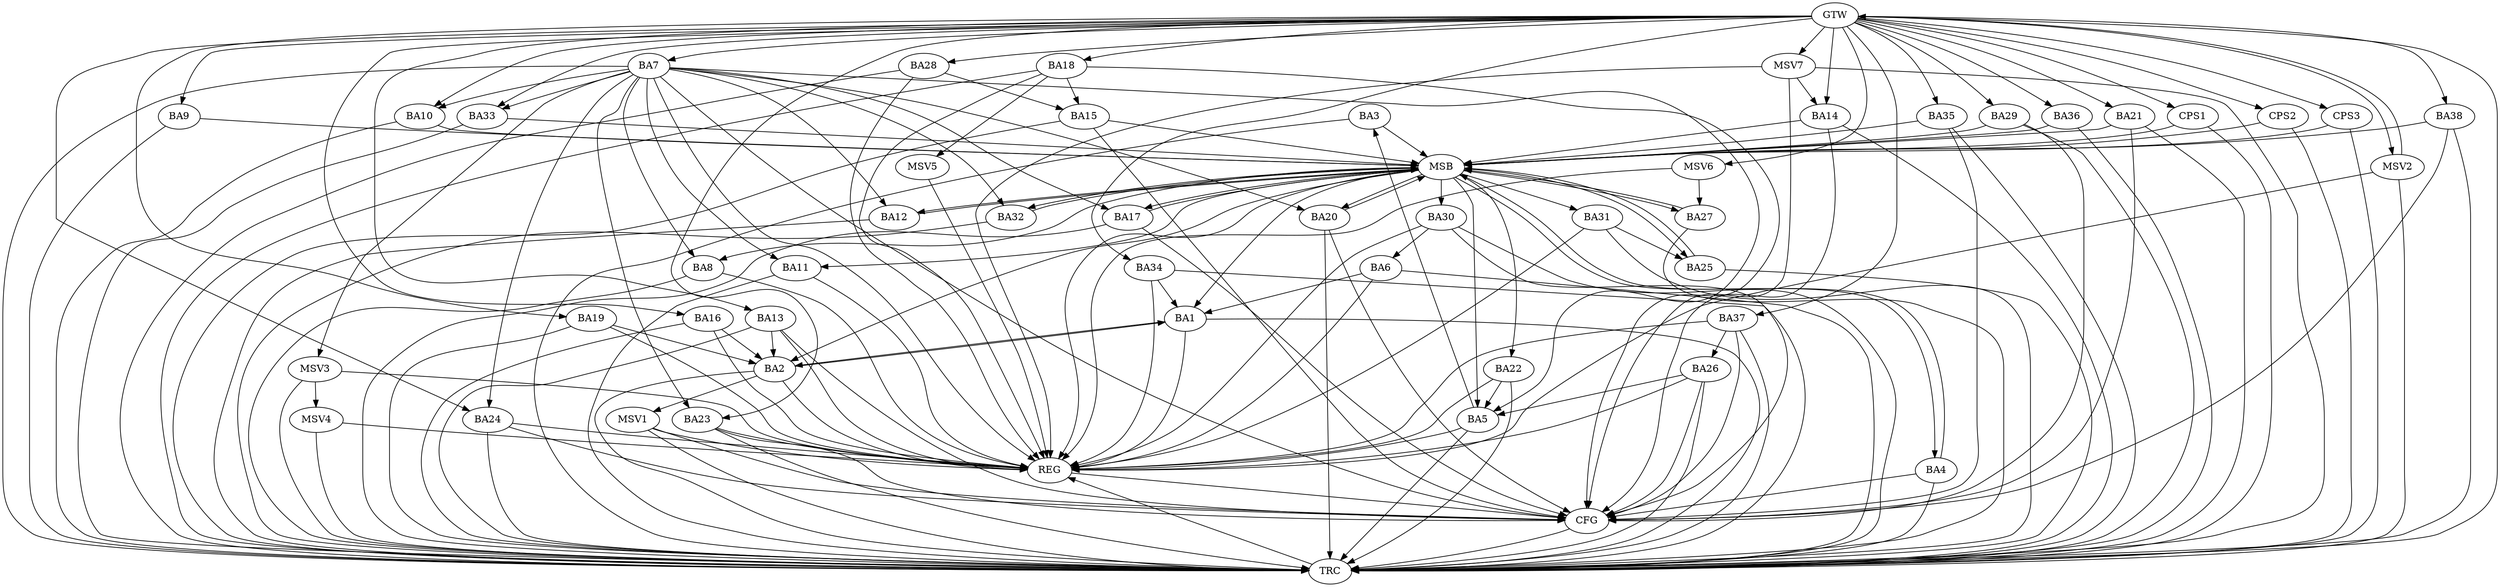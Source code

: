 strict digraph G {
  BA1 [ label="BA1" ];
  BA2 [ label="BA2" ];
  BA3 [ label="BA3" ];
  BA4 [ label="BA4" ];
  BA5 [ label="BA5" ];
  BA6 [ label="BA6" ];
  BA7 [ label="BA7" ];
  BA8 [ label="BA8" ];
  BA9 [ label="BA9" ];
  BA10 [ label="BA10" ];
  BA11 [ label="BA11" ];
  BA12 [ label="BA12" ];
  BA13 [ label="BA13" ];
  BA14 [ label="BA14" ];
  BA15 [ label="BA15" ];
  BA16 [ label="BA16" ];
  BA17 [ label="BA17" ];
  BA18 [ label="BA18" ];
  BA19 [ label="BA19" ];
  BA20 [ label="BA20" ];
  BA21 [ label="BA21" ];
  BA22 [ label="BA22" ];
  BA23 [ label="BA23" ];
  BA24 [ label="BA24" ];
  BA25 [ label="BA25" ];
  BA26 [ label="BA26" ];
  BA27 [ label="BA27" ];
  BA28 [ label="BA28" ];
  BA29 [ label="BA29" ];
  BA30 [ label="BA30" ];
  BA31 [ label="BA31" ];
  BA32 [ label="BA32" ];
  BA33 [ label="BA33" ];
  BA34 [ label="BA34" ];
  BA35 [ label="BA35" ];
  BA36 [ label="BA36" ];
  BA37 [ label="BA37" ];
  BA38 [ label="BA38" ];
  CPS1 [ label="CPS1" ];
  CPS2 [ label="CPS2" ];
  CPS3 [ label="CPS3" ];
  GTW [ label="GTW" ];
  REG [ label="REG" ];
  MSB [ label="MSB" ];
  CFG [ label="CFG" ];
  TRC [ label="TRC" ];
  MSV1 [ label="MSV1" ];
  MSV2 [ label="MSV2" ];
  MSV3 [ label="MSV3" ];
  MSV4 [ label="MSV4" ];
  MSV5 [ label="MSV5" ];
  MSV6 [ label="MSV6" ];
  MSV7 [ label="MSV7" ];
  BA1 -> BA2;
  BA2 -> BA1;
  BA5 -> BA3;
  BA6 -> BA1;
  BA7 -> BA5;
  BA13 -> BA2;
  BA16 -> BA2;
  BA18 -> BA15;
  BA19 -> BA2;
  BA22 -> BA5;
  BA26 -> BA5;
  BA28 -> BA15;
  BA30 -> BA6;
  BA31 -> BA25;
  BA34 -> BA1;
  BA37 -> BA26;
  GTW -> BA7;
  GTW -> BA9;
  GTW -> BA10;
  GTW -> BA13;
  GTW -> BA14;
  GTW -> BA16;
  GTW -> BA18;
  GTW -> BA19;
  GTW -> BA21;
  GTW -> BA23;
  GTW -> BA24;
  GTW -> BA28;
  GTW -> BA29;
  GTW -> BA33;
  GTW -> BA34;
  GTW -> BA35;
  GTW -> BA36;
  GTW -> BA37;
  GTW -> BA38;
  GTW -> CPS1;
  GTW -> CPS2;
  GTW -> CPS3;
  BA1 -> REG;
  BA2 -> REG;
  BA5 -> REG;
  BA6 -> REG;
  BA7 -> REG;
  BA8 -> REG;
  BA11 -> REG;
  BA13 -> REG;
  BA16 -> REG;
  BA18 -> REG;
  BA19 -> REG;
  BA22 -> REG;
  BA23 -> REG;
  BA24 -> REG;
  BA26 -> REG;
  BA28 -> REG;
  BA30 -> REG;
  BA31 -> REG;
  BA34 -> REG;
  BA37 -> REG;
  BA3 -> MSB;
  MSB -> BA2;
  MSB -> REG;
  BA4 -> MSB;
  BA9 -> MSB;
  BA10 -> MSB;
  BA12 -> MSB;
  BA14 -> MSB;
  MSB -> BA12;
  BA15 -> MSB;
  BA17 -> MSB;
  MSB -> BA5;
  BA20 -> MSB;
  MSB -> BA4;
  BA21 -> MSB;
  MSB -> BA17;
  BA25 -> MSB;
  MSB -> BA1;
  BA27 -> MSB;
  MSB -> BA20;
  BA29 -> MSB;
  BA32 -> MSB;
  BA33 -> MSB;
  MSB -> BA32;
  BA35 -> MSB;
  MSB -> BA27;
  BA36 -> MSB;
  BA38 -> MSB;
  CPS1 -> MSB;
  MSB -> BA11;
  MSB -> BA31;
  CPS2 -> MSB;
  MSB -> BA22;
  CPS3 -> MSB;
  MSB -> BA25;
  MSB -> BA8;
  MSB -> BA30;
  BA15 -> CFG;
  BA4 -> CFG;
  BA14 -> CFG;
  BA18 -> CFG;
  BA24 -> CFG;
  BA35 -> CFG;
  BA29 -> CFG;
  BA37 -> CFG;
  BA30 -> CFG;
  BA7 -> CFG;
  BA20 -> CFG;
  BA21 -> CFG;
  BA26 -> CFG;
  BA17 -> CFG;
  BA38 -> CFG;
  BA13 -> CFG;
  BA23 -> CFG;
  REG -> CFG;
  BA1 -> TRC;
  BA2 -> TRC;
  BA3 -> TRC;
  BA4 -> TRC;
  BA5 -> TRC;
  BA6 -> TRC;
  BA7 -> TRC;
  BA8 -> TRC;
  BA9 -> TRC;
  BA10 -> TRC;
  BA11 -> TRC;
  BA12 -> TRC;
  BA13 -> TRC;
  BA14 -> TRC;
  BA15 -> TRC;
  BA16 -> TRC;
  BA17 -> TRC;
  BA18 -> TRC;
  BA19 -> TRC;
  BA20 -> TRC;
  BA21 -> TRC;
  BA22 -> TRC;
  BA23 -> TRC;
  BA24 -> TRC;
  BA25 -> TRC;
  BA26 -> TRC;
  BA27 -> TRC;
  BA28 -> TRC;
  BA29 -> TRC;
  BA30 -> TRC;
  BA31 -> TRC;
  BA32 -> TRC;
  BA33 -> TRC;
  BA34 -> TRC;
  BA35 -> TRC;
  BA36 -> TRC;
  BA37 -> TRC;
  BA38 -> TRC;
  CPS1 -> TRC;
  CPS2 -> TRC;
  CPS3 -> TRC;
  GTW -> TRC;
  CFG -> TRC;
  TRC -> REG;
  BA7 -> BA23;
  BA7 -> BA32;
  BA7 -> BA33;
  BA7 -> BA10;
  BA7 -> BA20;
  BA7 -> BA8;
  BA7 -> BA12;
  BA7 -> BA17;
  BA7 -> BA24;
  BA7 -> BA11;
  BA2 -> MSV1;
  MSV1 -> REG;
  MSV1 -> TRC;
  MSV1 -> CFG;
  MSV2 -> GTW;
  GTW -> MSV2;
  MSV2 -> REG;
  MSV2 -> TRC;
  BA7 -> MSV3;
  MSV3 -> REG;
  MSV3 -> TRC;
  MSV3 -> MSV4;
  MSV4 -> REG;
  MSV4 -> TRC;
  BA18 -> MSV5;
  MSV5 -> REG;
  MSV6 -> BA27;
  GTW -> MSV6;
  MSV6 -> REG;
  MSV7 -> BA14;
  GTW -> MSV7;
  MSV7 -> REG;
  MSV7 -> TRC;
  MSV7 -> CFG;
}

